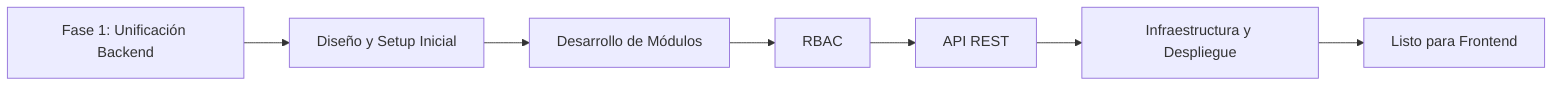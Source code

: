 %% @backgroundColor(#ffffff)
graph LR
    A[Fase 1: Unificación Backend]
    B[Diseño y Setup Inicial]
    C[Desarrollo de Módulos]
    D[RBAC]
    E[API REST]
    F[Infraestructura y Despliegue]
    G[Listo para Frontend]

    A --> B --> C --> D --> E --> F --> G